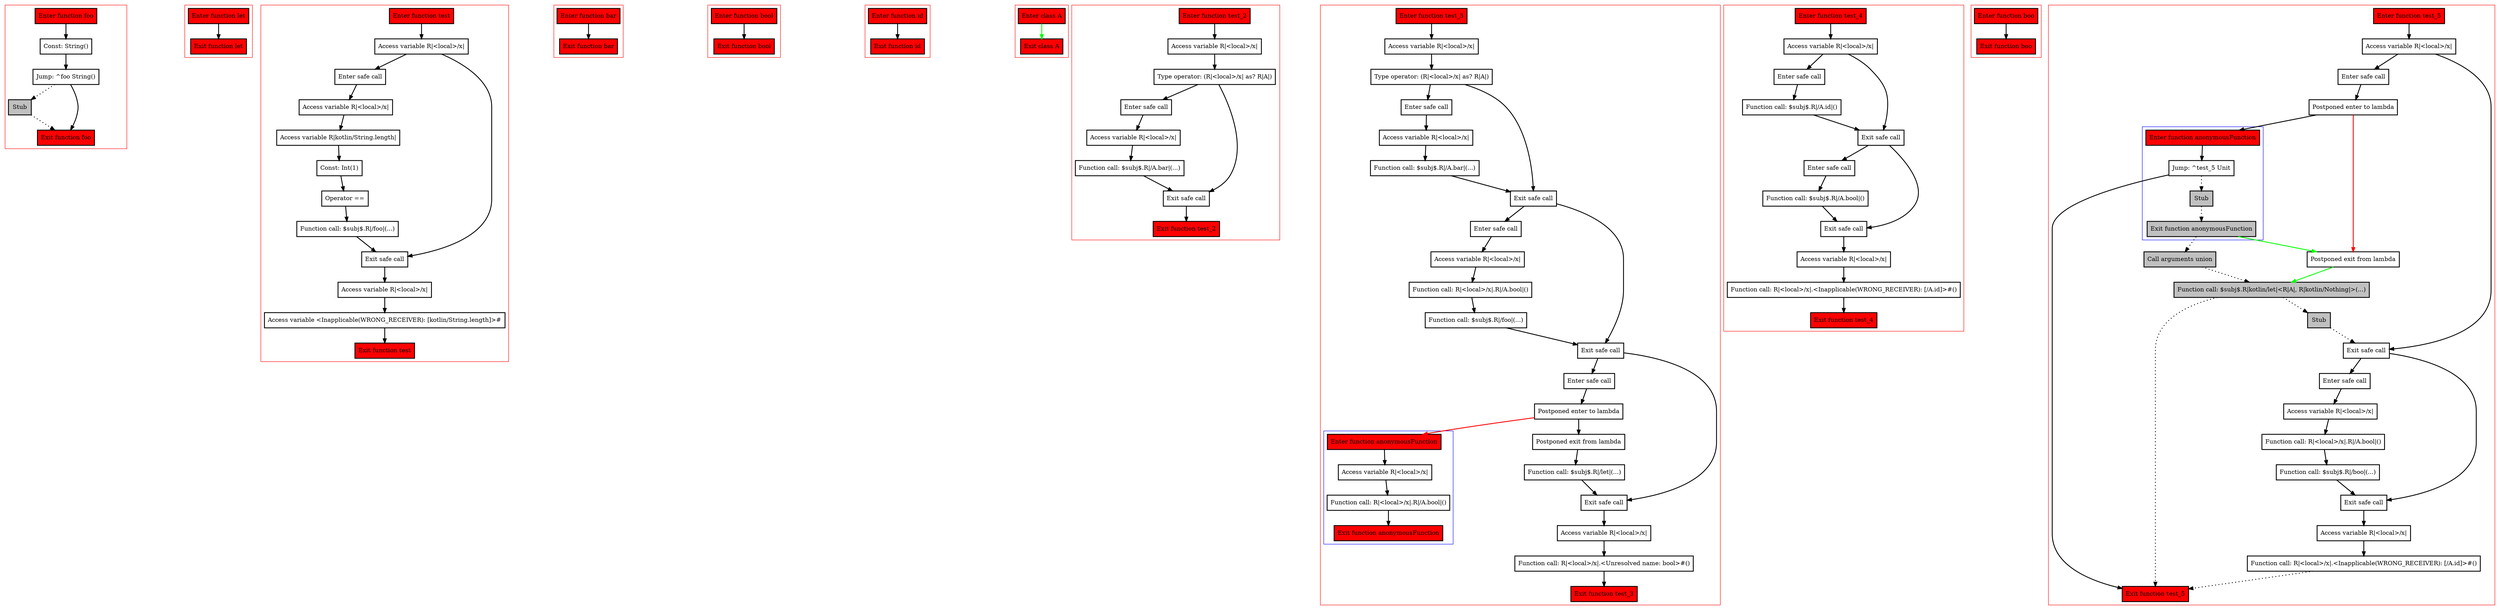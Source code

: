 digraph safeCalls_kt {
    graph [nodesep=3]
    node [shape=box penwidth=2]
    edge [penwidth=2]

    subgraph cluster_0 {
        color=red
        0 [label="Enter function foo" style="filled" fillcolor=red];
        2 [label="Const: String()"];
        3 [label="Jump: ^foo String()"];
        4 [label="Stub" style="filled" fillcolor=gray];
        1 [label="Exit function foo" style="filled" fillcolor=red];
    }
    0 -> {2};
    2 -> {3};
    3 -> {1};
    3 -> {4} [style=dotted];
    4 -> {1} [style=dotted];

    subgraph cluster_1 {
        color=red
        5 [label="Enter function let" style="filled" fillcolor=red];
        6 [label="Exit function let" style="filled" fillcolor=red];
    }
    5 -> {6};

    subgraph cluster_2 {
        color=red
        7 [label="Enter function test" style="filled" fillcolor=red];
        9 [label="Access variable R|<local>/x|"];
        10 [label="Enter safe call"];
        12 [label="Access variable R|<local>/x|"];
        13 [label="Access variable R|kotlin/String.length|"];
        14 [label="Const: Int(1)"];
        15 [label="Operator =="];
        16 [label="Function call: $subj$.R|/foo|(...)"];
        11 [label="Exit safe call"];
        17 [label="Access variable R|<local>/x|"];
        18 [label="Access variable <Inapplicable(WRONG_RECEIVER): [kotlin/String.length]>#"];
        8 [label="Exit function test" style="filled" fillcolor=red];
    }
    7 -> {9};
    9 -> {10 11};
    10 -> {12};
    11 -> {17};
    12 -> {13};
    13 -> {14};
    14 -> {15};
    15 -> {16};
    16 -> {11};
    17 -> {18};
    18 -> {8};

    subgraph cluster_3 {
        color=red
        19 [label="Enter function bar" style="filled" fillcolor=red];
        20 [label="Exit function bar" style="filled" fillcolor=red];
    }
    19 -> {20};

    subgraph cluster_4 {
        color=red
        21 [label="Enter function bool" style="filled" fillcolor=red];
        22 [label="Exit function bool" style="filled" fillcolor=red];
    }
    21 -> {22};

    subgraph cluster_5 {
        color=red
        23 [label="Enter function id" style="filled" fillcolor=red];
        24 [label="Exit function id" style="filled" fillcolor=red];
    }
    23 -> {24};

    subgraph cluster_6 {
        color=red
        25 [label="Enter class A" style="filled" fillcolor=red];
        26 [label="Exit class A" style="filled" fillcolor=red];
    }
    25 -> {26} [color=green];

    subgraph cluster_7 {
        color=red
        27 [label="Enter function test_2" style="filled" fillcolor=red];
        29 [label="Access variable R|<local>/x|"];
        30 [label="Type operator: (R|<local>/x| as? R|A|)"];
        31 [label="Enter safe call"];
        33 [label="Access variable R|<local>/x|"];
        34 [label="Function call: $subj$.R|/A.bar|(...)"];
        32 [label="Exit safe call"];
        28 [label="Exit function test_2" style="filled" fillcolor=red];
    }
    27 -> {29};
    29 -> {30};
    30 -> {31 32};
    31 -> {33};
    32 -> {28};
    33 -> {34};
    34 -> {32};

    subgraph cluster_8 {
        color=red
        35 [label="Enter function test_3" style="filled" fillcolor=red];
        37 [label="Access variable R|<local>/x|"];
        38 [label="Type operator: (R|<local>/x| as? R|A|)"];
        39 [label="Enter safe call"];
        41 [label="Access variable R|<local>/x|"];
        42 [label="Function call: $subj$.R|/A.bar|(...)"];
        40 [label="Exit safe call"];
        43 [label="Enter safe call"];
        45 [label="Access variable R|<local>/x|"];
        46 [label="Function call: R|<local>/x|.R|/A.bool|()"];
        47 [label="Function call: $subj$.R|/foo|(...)"];
        44 [label="Exit safe call"];
        48 [label="Enter safe call"];
        50 [label="Postponed enter to lambda"];
        subgraph cluster_9 {
            color=blue
            55 [label="Enter function anonymousFunction" style="filled" fillcolor=red];
            57 [label="Access variable R|<local>/x|"];
            58 [label="Function call: R|<local>/x|.R|/A.bool|()"];
            56 [label="Exit function anonymousFunction" style="filled" fillcolor=red];
        }
        51 [label="Postponed exit from lambda"];
        52 [label="Function call: $subj$.R|/let|(...)"];
        49 [label="Exit safe call"];
        53 [label="Access variable R|<local>/x|"];
        54 [label="Function call: R|<local>/x|.<Unresolved name: bool>#()"];
        36 [label="Exit function test_3" style="filled" fillcolor=red];
    }
    35 -> {37};
    37 -> {38};
    38 -> {39 40};
    39 -> {41};
    40 -> {43 44};
    41 -> {42};
    42 -> {40};
    43 -> {45};
    44 -> {48 49};
    45 -> {46};
    46 -> {47};
    47 -> {44};
    48 -> {50};
    49 -> {53};
    50 -> {51};
    50 -> {55} [color=red];
    51 -> {52};
    52 -> {49};
    53 -> {54};
    54 -> {36};
    55 -> {57};
    57 -> {58};
    58 -> {56};

    subgraph cluster_10 {
        color=red
        59 [label="Enter function test_4" style="filled" fillcolor=red];
        61 [label="Access variable R|<local>/x|"];
        62 [label="Enter safe call"];
        64 [label="Function call: $subj$.R|/A.id|()"];
        63 [label="Exit safe call"];
        65 [label="Enter safe call"];
        67 [label="Function call: $subj$.R|/A.bool|()"];
        66 [label="Exit safe call"];
        68 [label="Access variable R|<local>/x|"];
        69 [label="Function call: R|<local>/x|.<Inapplicable(WRONG_RECEIVER): [/A.id]>#()"];
        60 [label="Exit function test_4" style="filled" fillcolor=red];
    }
    59 -> {61};
    61 -> {62 63};
    62 -> {64};
    63 -> {65 66};
    64 -> {63};
    65 -> {67};
    66 -> {68};
    67 -> {66};
    68 -> {69};
    69 -> {60};

    subgraph cluster_11 {
        color=red
        70 [label="Enter function boo" style="filled" fillcolor=red];
        71 [label="Exit function boo" style="filled" fillcolor=red];
    }
    70 -> {71};

    subgraph cluster_12 {
        color=red
        72 [label="Enter function test_5" style="filled" fillcolor=red];
        74 [label="Access variable R|<local>/x|"];
        75 [label="Enter safe call"];
        77 [label="Postponed enter to lambda"];
        subgraph cluster_13 {
            color=blue
            89 [label="Enter function anonymousFunction" style="filled" fillcolor=red];
            91 [label="Jump: ^test_5 Unit"];
            92 [label="Stub" style="filled" fillcolor=gray];
            90 [label="Exit function anonymousFunction" style="filled" fillcolor=red style="filled" fillcolor=gray];
        }
        80 [label="Call arguments union" style="filled" fillcolor=gray];
        78 [label="Postponed exit from lambda"];
        79 [label="Function call: $subj$.R|kotlin/let|<R|A|, R|kotlin/Nothing|>(...)" style="filled" fillcolor=gray];
        81 [label="Stub" style="filled" fillcolor=gray];
        76 [label="Exit safe call"];
        82 [label="Enter safe call"];
        84 [label="Access variable R|<local>/x|"];
        85 [label="Function call: R|<local>/x|.R|/A.bool|()"];
        86 [label="Function call: $subj$.R|/boo|(...)"];
        83 [label="Exit safe call"];
        87 [label="Access variable R|<local>/x|"];
        88 [label="Function call: R|<local>/x|.<Inapplicable(WRONG_RECEIVER): [/A.id]>#()"];
        73 [label="Exit function test_5" style="filled" fillcolor=red];
    }
    72 -> {74};
    74 -> {75 76};
    75 -> {77};
    76 -> {82 83};
    77 -> {89};
    77 -> {78} [color=red];
    78 -> {79} [color=green];
    79 -> {73 81} [style=dotted];
    80 -> {79} [style=dotted];
    81 -> {76} [style=dotted];
    82 -> {84};
    83 -> {87};
    84 -> {85};
    85 -> {86};
    86 -> {83};
    87 -> {88};
    88 -> {73} [style=dotted];
    89 -> {91};
    90 -> {80} [style=dotted];
    90 -> {78} [color=green];
    91 -> {73};
    91 -> {92} [style=dotted];
    92 -> {90} [style=dotted];

}
